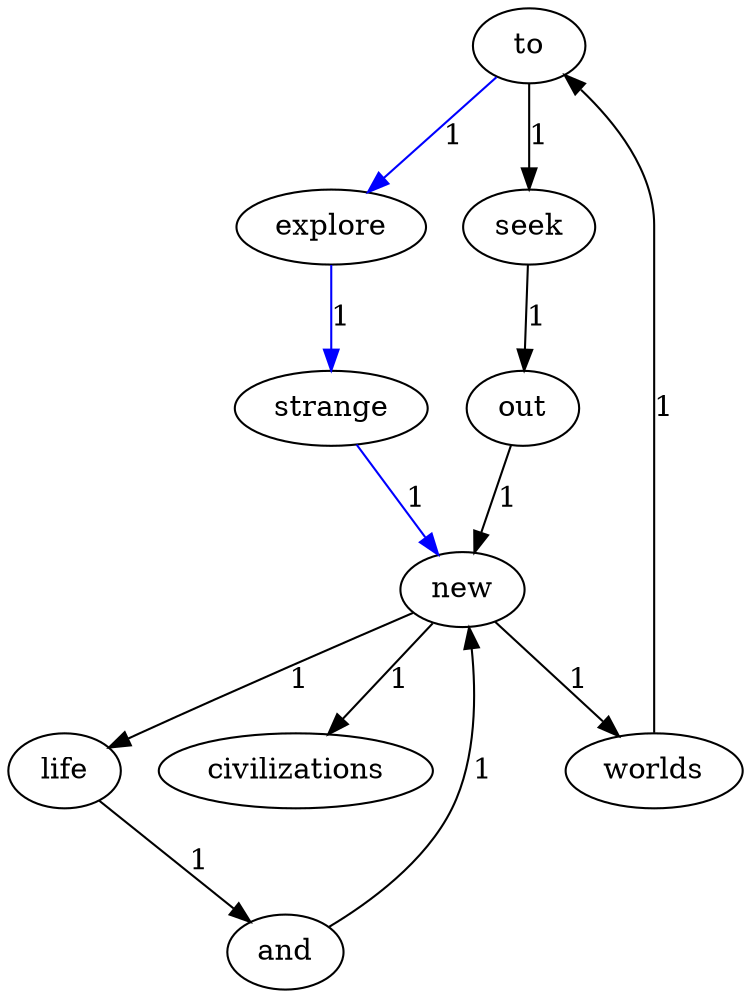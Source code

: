 digraph TextGraph {
to;
explore;
strange;
new;
worlds;
seek;
out;
life;
and;
civilizations;
to -> explore [label = 1, color = blue];
explore -> strange [label = 1, color = blue];
strange -> new [label = 1, color = blue];
new -> worlds [label = 1];
worlds -> to [label = 1];
new -> life [label = 1];
life -> and [label = 1];
and -> new [label = 1];
new -> civilizations [label = 1];
to -> seek [label = 1];
seek -> out [label = 1];
out -> new [label = 1];
}